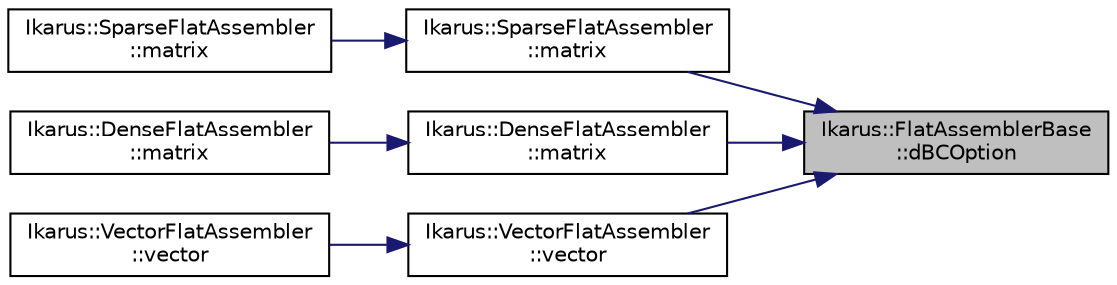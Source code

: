 digraph "Ikarus::FlatAssemblerBase::dBCOption"
{
 // LATEX_PDF_SIZE
  edge [fontname="Helvetica",fontsize="10",labelfontname="Helvetica",labelfontsize="10"];
  node [fontname="Helvetica",fontsize="10",shape=record];
  rankdir="RL";
  Node1 [label="Ikarus::FlatAssemblerBase\l::dBCOption",height=0.2,width=0.4,color="black", fillcolor="grey75", style="filled", fontcolor="black",tooltip="Returns the dirichlet boundary condition enforcement option."];
  Node1 -> Node2 [dir="back",color="midnightblue",fontsize="10",style="solid",fontname="Helvetica"];
  Node2 [label="Ikarus::SparseFlatAssembler\l::matrix",height=0.2,width=0.4,color="black", fillcolor="white", style="filled",URL="$a01207.html#aae15a4403c966b9e074636d4e828873b",tooltip="Calculates the matrix quantity requested by the bound feRequirements, the affordance and the dBCOptio..."];
  Node2 -> Node3 [dir="back",color="midnightblue",fontsize="10",style="solid",fontname="Helvetica"];
  Node3 [label="Ikarus::SparseFlatAssembler\l::matrix",height=0.2,width=0.4,color="black", fillcolor="white", style="filled",URL="$a01207.html#a67e315001064876edfa09041b5627ba3",tooltip="Calculates the matrix quantity requested by the bound feRequirements and the affordance."];
  Node1 -> Node4 [dir="back",color="midnightblue",fontsize="10",style="solid",fontname="Helvetica"];
  Node4 [label="Ikarus::DenseFlatAssembler\l::matrix",height=0.2,width=0.4,color="black", fillcolor="white", style="filled",URL="$a01211.html#aa198c22fc8dce6f01ff2984b474a0bd4",tooltip=" "];
  Node4 -> Node5 [dir="back",color="midnightblue",fontsize="10",style="solid",fontname="Helvetica"];
  Node5 [label="Ikarus::DenseFlatAssembler\l::matrix",height=0.2,width=0.4,color="black", fillcolor="white", style="filled",URL="$a01211.html#a6381a98e1358aa8e13ceaa3ac3011e9c",tooltip="Calculates the matrix quantity requested by the bound feRequirements and the affordance...."];
  Node1 -> Node6 [dir="back",color="midnightblue",fontsize="10",style="solid",fontname="Helvetica"];
  Node6 [label="Ikarus::VectorFlatAssembler\l::vector",height=0.2,width=0.4,color="black", fillcolor="white", style="filled",URL="$a01203.html#a2a64033f5c431c36f8585cb2da243dcf",tooltip="Calculates the vectorial quantity requested by the bound feRequirements, the affordance and the dBCOp..."];
  Node6 -> Node7 [dir="back",color="midnightblue",fontsize="10",style="solid",fontname="Helvetica"];
  Node7 [label="Ikarus::VectorFlatAssembler\l::vector",height=0.2,width=0.4,color="black", fillcolor="white", style="filled",URL="$a01203.html#ac06d14d576bc6a18c3d66f7774fc0c59",tooltip="Calculates the vectorial quantity requested by the bound feRequirements and the affordance...."];
}

